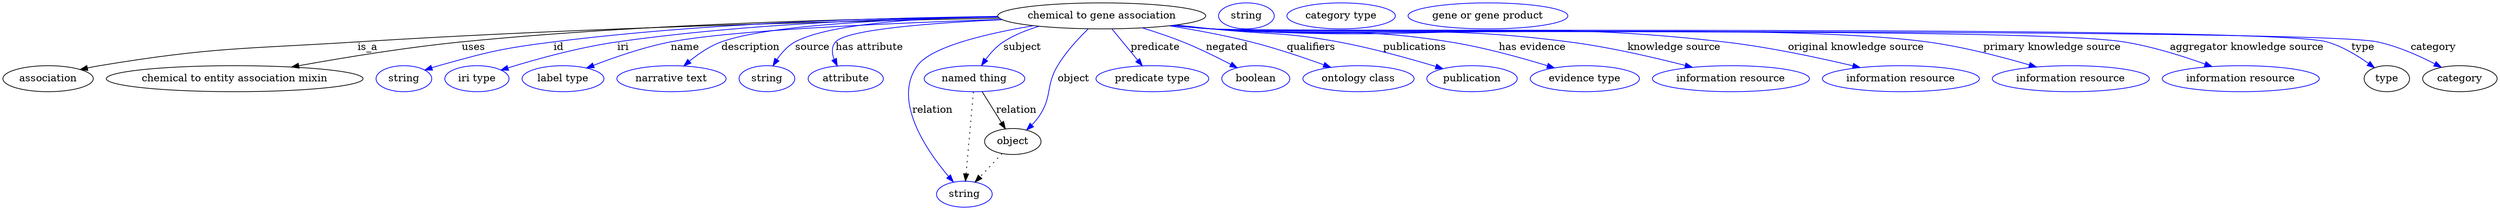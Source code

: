 digraph {
	graph [bb="0,0,3446.7,283"];
	node [label="\N"];
	"chemical to gene association"	[height=0.5,
		label="chemical to gene association",
		pos="1518.4,265",
		width=3.9899];
	association	[height=0.5,
		pos="62.394,178",
		width=1.7332];
	"chemical to gene association" -> association	[label=is_a,
		lp="504.39,221.5",
		pos="e,107.14,190.58 1376.9,261.8 1178.6,258.11 806.73,249.03 490.39,229 331.81,218.96 291.21,221.65 134.39,196 128.71,195.07 122.81,\
193.94 116.94,192.72"];
	"chemical to entity association mixin"	[height=0.5,
		pos="320.39,178",
		width=4.9287];
	"chemical to gene association" -> "chemical to entity association mixin"	[label=uses,
		lp="650.89,221.5",
		pos="e,399.1,194.18 1374.9,263.53 1199.7,261.75 894.61,254.78 634.39,229 557.88,221.42 471.66,207.28 408.96,195.97"];
	id	[color=blue,
		height=0.5,
		label=string,
		pos="554.39,178",
		width=1.0652];
	"chemical to gene association" -> id	[color=blue,
		label=id,
		lp="768.39,221.5",
		pos="e,583.38,189.98 1374.8,264.11 1222.1,262.66 973.83,255.79 761.39,229 689.79,219.97 671.9,215.43 602.39,196 599.29,195.13 596.09,\
194.17 592.89,193.15",
		style=solid];
	iri	[color=blue,
		height=0.5,
		label="iri type",
		pos="655.39,178",
		width=1.2277];
	"chemical to gene association" -> iri	[color=blue,
		label=iri,
		lp="857.39,221.5",
		pos="e,688.58,189.97 1374.8,263.84 1238.8,261.95 1029.3,254.55 849.39,229 796.6,221.5 737.47,205.05 698.52,193.06",
		style=solid];
	name	[color=blue,
		height=0.5,
		label="label type",
		pos="774.39,178",
		width=1.5707];
	"chemical to gene association" -> name	[color=blue,
		label=name,
		lp="943.39,221.5",
		pos="e,807.15,192.8 1380.1,260.1 1232.2,255.17 1007.6,245.3 923.39,229 886.45,221.85 846.07,207.89 816.68,196.54",
		style=solid];
	description	[color=blue,
		height=0.5,
		label="narrative text",
		pos="924.39,178",
		width=2.0943];
	"chemical to gene association" -> description	[color=blue,
		label=description,
		lp="1033.9,221.5",
		pos="e,941.5,195.67 1375.1,263.3 1244.2,261.06 1061,253.45 993.39,229 977.34,223.2 961.74,212.47 949.45,202.43",
		style=solid];
	source	[color=blue,
		height=0.5,
		label=string,
		pos="1056.4,178",
		width=1.0652];
	"chemical to gene association" -> source	[color=blue,
		label=source,
		lp="1118.4,221.5",
		pos="e,1064.5,195.97 1384.5,258.4 1269.9,252.71 1119.5,242.77 1094.4,229 1084.3,223.44 1076,213.9 1069.8,204.63",
		style=solid];
	"has attribute"	[color=blue,
		height=0.5,
		label=attribute,
		pos="1164.4,178",
		width=1.4443];
	"chemical to gene association" -> "has attribute"	[color=blue,
		label="has attribute",
		lp="1197.4,221.5",
		pos="e,1152.6,195.68 1380.9,259.73 1283,255.23 1166.1,246.29 1150.4,229 1144.4,222.41 1145.1,213.46 1148.3,204.95",
		style=solid];
	subject	[color=blue,
		height=0.5,
		label="named thing",
		pos="1342.4,178",
		width=1.9318];
	"chemical to gene association" -> subject	[color=blue,
		label=subject,
		lp="1408.4,221.5",
		pos="e,1352.2,196.25 1431.8,250.62 1414.6,245.57 1397.2,238.6 1382.4,229 1372.8,222.78 1364.4,213.46 1357.9,204.55",
		style=solid];
	predicate	[color=blue,
		height=0.5,
		label="predicate type",
		pos="1588.4,178",
		width=2.1665];
	"chemical to gene association" -> predicate	[color=blue,
		label=predicate,
		lp="1592.4,221.5",
		pos="e,1574.5,195.89 1532.6,246.8 1542.8,234.39 1556.7,217.46 1568.1,203.62",
		style=solid];
	relation	[color=blue,
		height=0.5,
		label=string,
		pos="1328.4,18",
		width=1.0652];
	"chemical to gene association" -> relation	[color=blue,
		label=relation,
		lp="1284.4,134.5",
		pos="e,1313.2,35.033 1423.7,251.37 1359.3,240.55 1282.5,222.48 1263.4,196 1228.7,147.81 1275.8,79.011 1306.2,43.027",
		style=solid];
	negated	[color=blue,
		height=0.5,
		label=boolean,
		pos="1731.4,178",
		width=1.2999];
	"chemical to gene association" -> negated	[color=blue,
		label=negated,
		lp="1691.4,221.5",
		pos="e,1705.7,193.09 1574.5,248.34 1592.6,242.81 1612.5,236.16 1630.4,229 1653,219.93 1677.6,207.84 1696.8,197.82",
		style=solid];
	qualifiers	[color=blue,
		height=0.5,
		label="ontology class",
		pos="1872.4,178",
		width=2.1304];
	"chemical to gene association" -> qualifiers	[color=blue,
		label=qualifiers,
		lp="1807.9,221.5",
		pos="e,1834.2,193.74 1611.8,251.31 1647.3,245.66 1688,238.18 1724.4,229 1758.5,220.39 1796.1,207.65 1824.9,197.19",
		style=solid];
	publications	[color=blue,
		height=0.5,
		label=publication,
		pos="2029.4,178",
		width=1.7332];
	"chemical to gene association" -> publications	[color=blue,
		label=publications,
		lp="1951.4,221.5",
		pos="e,1989.3,191.93 1621.7,252.42 1638.3,250.58 1655.3,248.72 1671.4,247 1748.7,238.71 1769,243.24 1845.4,229 1891.4,220.44 1942.6,206.11 \
1979.3,194.98",
		style=solid];
	"has evidence"	[color=blue,
		height=0.5,
		label="evidence type",
		pos="2185.4,178",
		width=2.0943];
	"chemical to gene association" -> "has evidence"	[color=blue,
		label="has evidence",
		lp="2113.9,221.5",
		pos="e,2143.1,193.07 1618.7,252.04 1636.3,250.18 1654.3,248.41 1671.4,247 1816.9,234.93 1855.2,252.07 1999.4,229 2045.5,221.63 2096.6,\
207.44 2133.5,196.05",
		style=solid];
	"knowledge source"	[color=blue,
		height=0.5,
		label="information resource",
		pos="2387.4,178",
		width=3.015];
	"chemical to gene association" -> "knowledge source"	[color=blue,
		label="knowledge source",
		lp="2309.9,221.5",
		pos="e,2334.3,193.81 1617.5,251.91 1635.4,250.03 1653.9,248.29 1671.4,247 1890.1,230.88 1946.9,257.1 2164.4,229 2219.1,221.93 2280.1,\
207.8 2324.5,196.36",
		style=solid];
	"original knowledge source"	[color=blue,
		height=0.5,
		label="information resource",
		pos="2622.4,178",
		width=3.015];
	"chemical to gene association" -> "original knowledge source"	[color=blue,
		label="original knowledge source",
		lp="2560.4,221.5",
		pos="e,2566.2,193.47 1616.6,251.83 1634.8,249.94 1653.7,248.21 1671.4,247 1985,225.62 2066.1,264.69 2378.4,229 2439.3,222.04 2507.5,207.46 \
2556.3,195.83",
		style=solid];
	"primary knowledge source"	[color=blue,
		height=0.5,
		label="information resource",
		pos="2857.4,178",
		width=3.015];
	"chemical to gene association" -> "primary knowledge source"	[color=blue,
		label="primary knowledge source",
		lp="2831.4,221.5",
		pos="e,2809.7,194.24 1616.2,251.77 1634.5,249.87 1653.5,248.15 1671.4,247 1890.3,232.87 2440.9,257.92 2658.4,229 2706.9,222.55 2760.6,\
208.63 2800,197.11",
		style=solid];
	"aggregator knowledge source"	[color=blue,
		height=0.5,
		label="information resource",
		pos="3092.4,178",
		width=3.015];
	"chemical to gene association" -> "aggregator knowledge source"	[color=blue,
		label="aggregator knowledge source",
		lp="3100.9,221.5",
		pos="e,3052.5,194.8 1615.8,251.75 1634.2,249.84 1653.4,248.13 1671.4,247 1811,238.27 2792.2,250.85 2930.4,229 2969.1,222.88 3011.4,209.59 \
3043.1,198.25",
		style=solid];
	type	[height=0.5,
		pos="3294.4,178",
		width=0.86659];
	"chemical to gene association" -> type	[color=blue,
		label=type,
		lp="3261.4,221.5",
		pos="e,3277.2,193.11 1615.8,251.72 1634.2,249.81 1653.4,248.1 1671.4,247 1756.8,241.77 3129.1,252.39 3211.4,229 3232.4,223.02 3253.5,\
210.23 3269.1,199.08",
		style=solid];
	category	[height=0.5,
		pos="3395.4,178",
		width=1.4263];
	"chemical to gene association" -> category	[color=blue,
		label=category,
		lp="3358.9,221.5",
		pos="e,3369.7,193.86 1615.8,251.71 1634.2,249.8 1653.4,248.1 1671.4,247 1760.7,241.55 3194,247.84 3281.4,229 3309.3,222.98 3338.8,209.86 \
3360.8,198.57",
		style=solid];
	object	[height=0.5,
		pos="1395.4,91",
		width=1.0832];
	"chemical to gene association" -> object	[color=blue,
		label=object,
		lp="1479.4,178",
		pos="e,1414.5,106.91 1499.8,247.05 1486.5,234.13 1469,215.32 1457.4,196 1440.6,168.01 1450.3,154.28 1432.4,127 1429.4,122.49 1425.8,118.15 \
1422,114.15",
		style=solid];
	subject -> relation	[pos="e,1329.9,36.188 1340.9,159.79 1338.5,132.48 1333.7,78.994 1330.8,46.38",
		style=dotted];
	subject -> object	[label=relation,
		lp="1400.4,134.5",
		pos="e,1385,108.6 1353.1,159.8 1360.8,147.54 1371.2,130.87 1379.7,117.13"];
	association_type	[color=blue,
		height=0.5,
		label=string,
		pos="1718.4,265",
		width=1.0652];
	association_category	[color=blue,
		height=0.5,
		label="category type",
		pos="1849.4,265",
		width=2.0762];
	object -> relation	[pos="e,1343.2,34.713 1380.5,74.243 1371.6,64.775 1360.1,52.56 1350.1,42.024",
		style=dotted];
	"chemical to gene association_object"	[color=blue,
		height=0.5,
		label="gene or gene product",
		pos="2052.4,265",
		width=3.0692];
}

